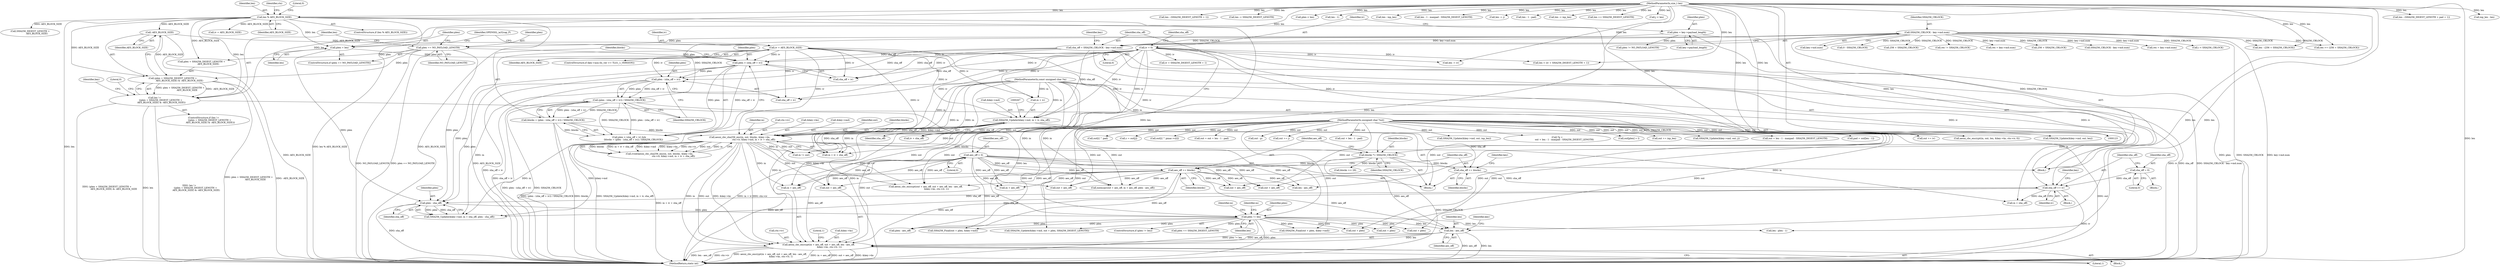digraph "0_openssl_68595c0c2886e7942a14f98c17a55a88afb6c292_0@pointer" {
"1000442" [label="(Call,aesni_cbc_encrypt(in + aes_off, out + aes_off, len - aes_off,\n                              &key->ks, ctx->iv, 1))"];
"1000126" [label="(MethodParameterIn,const unsigned char *in)"];
"1000268" [label="(Call,aesni_cbc_sha256_enc(in, out, blocks, &key->ks,\n                                       ctx->iv, &key->md, in + iv + sha_off))"];
"1000125" [label="(MethodParameterIn,unsigned char *out)"];
"1000247" [label="(Call,blocks = (plen - (sha_off + iv)) / SHA256_CBLOCK)"];
"1000249" [label="(Call,(plen - (sha_off + iv)) / SHA256_CBLOCK)"];
"1000250" [label="(Call,plen - (sha_off + iv))"];
"1000242" [label="(Call,plen > (sha_off + iv))"];
"1000183" [label="(Call,plen = len)"];
"1000169" [label="(Call,len % AES_BLOCK_SIZE)"];
"1000127" [label="(MethodParameterIn,size_t len)"];
"1000180" [label="(Call,plen == NO_PAYLOAD_LENGTH)"];
"1000136" [label="(Call,plen = key->payload_length)"];
"1000154" [label="(Call,sha_off = SHA256_CBLOCK - key->md.num)"];
"1000156" [label="(Call,SHA256_CBLOCK - key->md.num)"];
"1000209" [label="(Call,iv = AES_BLOCK_SIZE)"];
"1000196" [label="(Call,-AES_BLOCK_SIZE)"];
"1000142" [label="(Call,iv = 0)"];
"1000257" [label="(Call,SHA256_Update(&key->md, in + iv, sha_off))"];
"1000291" [label="(Call,aes_off += blocks)"];
"1000288" [label="(Call,blocks *= SHA256_CBLOCK)"];
"1000150" [label="(Call,aes_off = 0)"];
"1000449" [label="(Call,len - aes_off)"];
"1000351" [label="(Call,plen != len)"];
"1000347" [label="(Call,plen - sha_off)"];
"1000336" [label="(Call,sha_off += iv)"];
"1000333" [label="(Call,sha_off = 0)"];
"1000294" [label="(Call,sha_off += blocks)"];
"1000188" [label="(Call,len !=\n                 ((plen + SHA256_DIGEST_LENGTH +\n                   AES_BLOCK_SIZE) & -AES_BLOCK_SIZE))"];
"1000190" [label="(Call,(plen + SHA256_DIGEST_LENGTH +\n                   AES_BLOCK_SIZE) & -AES_BLOCK_SIZE)"];
"1000691" [label="(Call,len >= (256 + SHA256_CBLOCK))"];
"1000188" [label="(Call,len !=\n                 ((plen + SHA256_DIGEST_LENGTH +\n                   AES_BLOCK_SIZE) & -AES_BLOCK_SIZE))"];
"1000393" [label="(Call,SHA256_Final(out + plen, &key->md))"];
"1000724" [label="(Call,out += j)"];
"1000303" [label="(Call,blocks >> 29)"];
"1000183" [label="(Call,plen = len)"];
"1000266" [label="(Call,(void)aesni_cbc_sha256_enc(in, out, blocks, &key->ks,\n                                       ctx->iv, &key->md, in + iv + sha_off))"];
"1000262" [label="(Call,in + iv)"];
"1000693" [label="(Call,256 + SHA256_CBLOCK)"];
"1000454" [label="(Identifier,key)"];
"1000205" [label="(Identifier,key)"];
"1000443" [label="(Call,in + aes_off)"];
"1000291" [label="(Call,aes_off += blocks)"];
"1000347" [label="(Call,plen - sha_off)"];
"1000125" [label="(MethodParameterIn,unsigned char *out)"];
"1000634" [label="(Call,len - (SHA256_DIGEST_LENGTH + pad + 1))"];
"1000369" [label="(Call,SHA256_Final(out + plen, &key->md))"];
"1000285" [label="(Call,iv + sha_off)"];
"1000199" [label="(Literal,0)"];
"1000446" [label="(Call,out + aes_off)"];
"1001943" [label="(Literal,1)"];
"1000426" [label="(Call,out + aes_off)"];
"1000257" [label="(Call,SHA256_Update(&key->md, in + iv, sha_off))"];
"1000646" [label="(Call,inp_len - len)"];
"1000300" [label="(Identifier,key)"];
"1000270" [label="(Identifier,out)"];
"1001887" [label="(Call,out + len - 1 - pad)"];
"1000363" [label="(Call,in + aes_off)"];
"1000595" [label="(Call,len - (SHA256_DIGEST_LENGTH + 1))"];
"1000128" [label="(Block,)"];
"1000350" [label="(ControlStructure,if (plen != len))"];
"1000271" [label="(Identifier,blocks)"];
"1000290" [label="(Identifier,SHA256_CBLOCK)"];
"1000211" [label="(Identifier,AES_BLOCK_SIZE)"];
"1000256" [label="(Block,)"];
"1000407" [label="(Call,len - plen - 1)"];
"1000143" [label="(Identifier,iv)"];
"1000250" [label="(Call,plen - (sha_off + iv))"];
"1000565" [label="(Call,iv + SHA256_DIGEST_LENGTH + 1)"];
"1000352" [label="(Identifier,plen)"];
"1000356" [label="(Call,in != out)"];
"1000573" [label="(Call,SHA256_Update(&key->md, out, inp_len))"];
"1000293" [label="(Identifier,blocks)"];
"1000563" [label="(Call,len < (iv + SHA256_DIGEST_LENGTH + 1))"];
"1000258" [label="(Call,&key->md)"];
"1000687" [label="(Call,len -= SHA256_DIGEST_LENGTH)"];
"1000180" [label="(Call,plen == NO_PAYLOAD_LENGTH)"];
"1000412" [label="(Call,plen < len)"];
"1000292" [label="(Identifier,aes_off)"];
"1000127" [label="(MethodParameterIn,size_t len)"];
"1000269" [label="(Identifier,in)"];
"1000241" [label="(Call,plen > (sha_off + iv) &&\n            (blocks = (plen - (sha_off + iv)) / SHA256_CBLOCK))"];
"1000534" [label="(Call,iv = AES_BLOCK_SIZE)"];
"1000590" [label="(Call,len - 1)"];
"1000151" [label="(Identifier,aes_off)"];
"1000255" [label="(Identifier,SHA256_CBLOCK)"];
"1000335" [label="(Literal,0)"];
"1000333" [label="(Call,sha_off = 0)"];
"1000459" [label="(Literal,1)"];
"1000359" [label="(Call,memcpy(out + aes_off, in + aes_off, plen - aes_off))"];
"1000450" [label="(Identifier,len)"];
"1000710" [label="(Call,SHA256_CBLOCK - key->md.num)"];
"1000384" [label="(Call,SHA256_Update(&key->md, out + plen, SHA256_DIGEST_LENGTH))"];
"1000493" [label="(Call,plen != NO_PAYLOAD_LENGTH)"];
"1000289" [label="(Identifier,blocks)"];
"1000348" [label="(Identifier,plen)"];
"1000181" [label="(Identifier,plen)"];
"1000185" [label="(Identifier,len)"];
"1000249" [label="(Call,(plen - (sha_off + iv)) / SHA256_CBLOCK)"];
"1000137" [label="(Identifier,plen)"];
"1000370" [label="(Call,out + plen)"];
"1001663" [label="(Call,len - inp_len)"];
"1000276" [label="(Call,ctx->iv)"];
"1000429" [label="(Call,len - aes_off)"];
"1001739" [label="(Call,len - 1 - maxpad - SHA256_DIGEST_LENGTH)"];
"1000294" [label="(Call,sha_off += blocks)"];
"1000165" [label="(Identifier,key)"];
"1000171" [label="(Identifier,AES_BLOCK_SIZE)"];
"1001735" [label="(Call,*p =\n                    out + len - 1 - maxpad - SHA256_DIGEST_LENGTH)"];
"1000366" [label="(Call,plen - aes_off)"];
"1000580" [label="(Call,out += iv)"];
"1000417" [label="(Call,out[plen] = l)"];
"1000394" [label="(Call,out + plen)"];
"1000342" [label="(Identifier,key)"];
"1000243" [label="(Identifier,plen)"];
"1000288" [label="(Call,blocks *= SHA256_CBLOCK)"];
"1001727" [label="(Call,out += inp_len)"];
"1000147" [label="(Identifier,sha_off)"];
"1000216" [label="(Identifier,OPENSSL_ia32cap_P)"];
"1000242" [label="(Call,plen > (sha_off + iv))"];
"1000244" [label="(Call,sha_off + iv)"];
"1000401" [label="(Call,plen += SHA256_DIGEST_LENGTH)"];
"1000168" [label="(ControlStructure,if (len % AES_BLOCK_SIZE))"];
"1000583" [label="(Call,len -= iv)"];
"1000853" [label="(Call,res = key->md.num)"];
"1000349" [label="(Identifier,sha_off)"];
"1000452" [label="(Call,&key->ks)"];
"1000423" [label="(Call,out + aes_off)"];
"1000444" [label="(Identifier,in)"];
"1000248" [label="(Identifier,blocks)"];
"1000170" [label="(Identifier,len)"];
"1000190" [label="(Call,(plen + SHA256_DIGEST_LENGTH +\n                   AES_BLOCK_SIZE) & -AES_BLOCK_SIZE)"];
"1001099" [label="(Call,i < SHA256_CBLOCK)"];
"1000158" [label="(Call,key->md.num)"];
"1001935" [label="(Call,SHA256_Update(&key->md, out, len))"];
"1000144" [label="(Literal,0)"];
"1000353" [label="(Identifier,len)"];
"1000449" [label="(Call,len - aes_off)"];
"1000193" [label="(Call,SHA256_DIGEST_LENGTH +\n                   AES_BLOCK_SIZE)"];
"1000178" [label="(Block,)"];
"1000389" [label="(Call,out + plen)"];
"1000727" [label="(Call,len -= j)"];
"1000705" [label="(Call,0 - SHA256_CBLOCK)"];
"1000138" [label="(Call,key->payload_length)"];
"1000272" [label="(Call,&key->ks)"];
"1000142" [label="(Call,iv = 0)"];
"1000717" [label="(Call,SHA256_Update(&key->md, out, j))"];
"1000295" [label="(Identifier,sha_off)"];
"1001737" [label="(Call,out + len - 1 - maxpad - SHA256_DIGEST_LENGTH)"];
"1000251" [label="(Identifier,plen)"];
"1000169" [label="(Call,len % AES_BLOCK_SIZE)"];
"1000451" [label="(Identifier,aes_off)"];
"1000360" [label="(Call,out + aes_off)"];
"1000702" [label="(Call,256 + SHA256_CBLOCK)"];
"1000700" [label="(Call,len - (256 + SHA256_CBLOCK))"];
"1000176" [label="(Identifier,ctx)"];
"1001889" [label="(Call,len - 1 - pad)"];
"1000586" [label="(Call,pad = out[len - 1])"];
"1000918" [label="(Call,res != SHA256_CBLOCK)"];
"1001944" [label="(MethodReturn,static int)"];
"1000283" [label="(Call,in + iv + sha_off)"];
"1001909" [label="(Call,out[i] ^ pad)"];
"1000210" [label="(Identifier,iv)"];
"1001730" [label="(Call,len -= inp_len)"];
"1001625" [label="(Call,res = key->md.num)"];
"1000150" [label="(Call,aes_off = 0)"];
"1001622" [label="(Call,len += SHA256_DIGEST_LENGTH)"];
"1000201" [label="(ControlStructure,if (key->aux.tls_ver >= TLS1_1_VERSION))"];
"1000268" [label="(Call,aesni_cbc_sha256_enc(in, out, blocks, &key->ks,\n                                       ctx->iv, &key->md, in + iv + sha_off))"];
"1000296" [label="(Identifier,blocks)"];
"1000265" [label="(Identifier,sha_off)"];
"1000357" [label="(Identifier,in)"];
"1000197" [label="(Identifier,AES_BLOCK_SIZE)"];
"1000870" [label="(Call,c = out[j])"];
"1000209" [label="(Call,iv = AES_BLOCK_SIZE)"];
"1000442" [label="(Call,aesni_cbc_encrypt(in + aes_off, out + aes_off, len - aes_off,\n                              &key->ks, ctx->iv, 1))"];
"1000157" [label="(Identifier,SHA256_CBLOCK)"];
"1000337" [label="(Identifier,sha_off)"];
"1000334" [label="(Identifier,sha_off)"];
"1000136" [label="(Call,plen = key->payload_length)"];
"1000863" [label="(Call,j < len)"];
"1000155" [label="(Identifier,sha_off)"];
"1000441" [label="(Block,)"];
"1000252" [label="(Call,sha_off + iv)"];
"1000187" [label="(ControlStructure,if (len !=\n                 ((plen + SHA256_DIGEST_LENGTH +\n                   AES_BLOCK_SIZE) & -AES_BLOCK_SIZE)))"];
"1000422" [label="(Call,aesni_cbc_encrypt(out + aes_off, out + aes_off, len - aes_off,\n                              &key->ks, ctx->iv, 1))"];
"1000126" [label="(MethodParameterIn,const unsigned char *in)"];
"1000184" [label="(Identifier,plen)"];
"1000553" [label="(Call,out[i] ^ pmac->c[i])"];
"1000344" [label="(Call,in + sha_off)"];
"1000480" [label="(Call,aesni_cbc_encrypt(in, out, len, &key->ks, ctx->iv, 0))"];
"1000456" [label="(Call,ctx->iv)"];
"1000336" [label="(Call,sha_off += iv)"];
"1001885" [label="(Call,out = out + len - 1 - pad)"];
"1000196" [label="(Call,-AES_BLOCK_SIZE)"];
"1000152" [label="(Literal,0)"];
"1000189" [label="(Identifier,len)"];
"1001749" [label="(Call,out - p)"];
"1000247" [label="(Call,blocks = (plen - (sha_off + iv)) / SHA256_CBLOCK)"];
"1000173" [label="(Literal,0)"];
"1000182" [label="(Identifier,NO_PAYLOAD_LENGTH)"];
"1000156" [label="(Call,SHA256_CBLOCK - key->md.num)"];
"1000279" [label="(Call,&key->md)"];
"1000332" [label="(Block,)"];
"1000191" [label="(Call,plen + SHA256_DIGEST_LENGTH +\n                   AES_BLOCK_SIZE)"];
"1000179" [label="(ControlStructure,if (plen == NO_PAYLOAD_LENGTH))"];
"1000339" [label="(Call,SHA256_Update(&key->md, in + sha_off, plen - sha_off))"];
"1000338" [label="(Identifier,iv)"];
"1000154" [label="(Call,sha_off = SHA256_CBLOCK - key->md.num)"];
"1000351" [label="(Call,plen != len)"];
"1000442" -> "1000441"  [label="AST: "];
"1000442" -> "1000459"  [label="CFG: "];
"1000443" -> "1000442"  [label="AST: "];
"1000446" -> "1000442"  [label="AST: "];
"1000449" -> "1000442"  [label="AST: "];
"1000452" -> "1000442"  [label="AST: "];
"1000456" -> "1000442"  [label="AST: "];
"1000459" -> "1000442"  [label="AST: "];
"1001943" -> "1000442"  [label="CFG: "];
"1000442" -> "1001944"  [label="DDG: aesni_cbc_encrypt(in + aes_off, out + aes_off, len - aes_off,\n                              &key->ks, ctx->iv, 1)"];
"1000442" -> "1001944"  [label="DDG: in + aes_off"];
"1000442" -> "1001944"  [label="DDG: out + aes_off"];
"1000442" -> "1001944"  [label="DDG: &key->ks"];
"1000442" -> "1001944"  [label="DDG: len - aes_off"];
"1000442" -> "1001944"  [label="DDG: ctx->iv"];
"1000126" -> "1000442"  [label="DDG: in"];
"1000268" -> "1000442"  [label="DDG: in"];
"1000268" -> "1000442"  [label="DDG: out"];
"1000268" -> "1000442"  [label="DDG: &key->ks"];
"1000268" -> "1000442"  [label="DDG: ctx->iv"];
"1000291" -> "1000442"  [label="DDG: aes_off"];
"1000150" -> "1000442"  [label="DDG: aes_off"];
"1000125" -> "1000442"  [label="DDG: out"];
"1000449" -> "1000442"  [label="DDG: len"];
"1000449" -> "1000442"  [label="DDG: aes_off"];
"1000126" -> "1000123"  [label="AST: "];
"1000126" -> "1001944"  [label="DDG: in"];
"1000126" -> "1000257"  [label="DDG: in"];
"1000126" -> "1000262"  [label="DDG: in"];
"1000126" -> "1000268"  [label="DDG: in"];
"1000126" -> "1000283"  [label="DDG: in"];
"1000126" -> "1000339"  [label="DDG: in"];
"1000126" -> "1000344"  [label="DDG: in"];
"1000126" -> "1000356"  [label="DDG: in"];
"1000126" -> "1000359"  [label="DDG: in"];
"1000126" -> "1000363"  [label="DDG: in"];
"1000126" -> "1000443"  [label="DDG: in"];
"1000126" -> "1000480"  [label="DDG: in"];
"1000268" -> "1000266"  [label="AST: "];
"1000268" -> "1000283"  [label="CFG: "];
"1000269" -> "1000268"  [label="AST: "];
"1000270" -> "1000268"  [label="AST: "];
"1000271" -> "1000268"  [label="AST: "];
"1000272" -> "1000268"  [label="AST: "];
"1000276" -> "1000268"  [label="AST: "];
"1000279" -> "1000268"  [label="AST: "];
"1000283" -> "1000268"  [label="AST: "];
"1000266" -> "1000268"  [label="CFG: "];
"1000268" -> "1001944"  [label="DDG: in + iv + sha_off"];
"1000268" -> "1000266"  [label="DDG: blocks"];
"1000268" -> "1000266"  [label="DDG: in + iv + sha_off"];
"1000268" -> "1000266"  [label="DDG: &key->md"];
"1000268" -> "1000266"  [label="DDG: &key->ks"];
"1000268" -> "1000266"  [label="DDG: ctx->iv"];
"1000268" -> "1000266"  [label="DDG: out"];
"1000268" -> "1000266"  [label="DDG: in"];
"1000125" -> "1000268"  [label="DDG: out"];
"1000247" -> "1000268"  [label="DDG: blocks"];
"1000257" -> "1000268"  [label="DDG: &key->md"];
"1000257" -> "1000268"  [label="DDG: sha_off"];
"1000209" -> "1000268"  [label="DDG: iv"];
"1000142" -> "1000268"  [label="DDG: iv"];
"1000268" -> "1000288"  [label="DDG: blocks"];
"1000268" -> "1000339"  [label="DDG: &key->md"];
"1000268" -> "1000339"  [label="DDG: in"];
"1000268" -> "1000344"  [label="DDG: in"];
"1000268" -> "1000356"  [label="DDG: in"];
"1000268" -> "1000356"  [label="DDG: out"];
"1000268" -> "1000422"  [label="DDG: &key->ks"];
"1000268" -> "1000422"  [label="DDG: ctx->iv"];
"1000268" -> "1000443"  [label="DDG: in"];
"1000268" -> "1000446"  [label="DDG: out"];
"1000125" -> "1000123"  [label="AST: "];
"1000125" -> "1001944"  [label="DDG: out"];
"1000125" -> "1000356"  [label="DDG: out"];
"1000125" -> "1000359"  [label="DDG: out"];
"1000125" -> "1000360"  [label="DDG: out"];
"1000125" -> "1000369"  [label="DDG: out"];
"1000125" -> "1000370"  [label="DDG: out"];
"1000125" -> "1000384"  [label="DDG: out"];
"1000125" -> "1000389"  [label="DDG: out"];
"1000125" -> "1000393"  [label="DDG: out"];
"1000125" -> "1000394"  [label="DDG: out"];
"1000125" -> "1000417"  [label="DDG: out"];
"1000125" -> "1000422"  [label="DDG: out"];
"1000125" -> "1000423"  [label="DDG: out"];
"1000125" -> "1000426"  [label="DDG: out"];
"1000125" -> "1000446"  [label="DDG: out"];
"1000125" -> "1000480"  [label="DDG: out"];
"1000125" -> "1000553"  [label="DDG: out"];
"1000125" -> "1000573"  [label="DDG: out"];
"1000125" -> "1000580"  [label="DDG: out"];
"1000125" -> "1000586"  [label="DDG: out"];
"1000125" -> "1000717"  [label="DDG: out"];
"1000125" -> "1000724"  [label="DDG: out"];
"1000125" -> "1000870"  [label="DDG: out"];
"1000125" -> "1001727"  [label="DDG: out"];
"1000125" -> "1001735"  [label="DDG: out"];
"1000125" -> "1001737"  [label="DDG: out"];
"1000125" -> "1001749"  [label="DDG: out"];
"1000125" -> "1001885"  [label="DDG: out"];
"1000125" -> "1001887"  [label="DDG: out"];
"1000125" -> "1001909"  [label="DDG: out"];
"1000125" -> "1001935"  [label="DDG: out"];
"1000247" -> "1000241"  [label="AST: "];
"1000247" -> "1000249"  [label="CFG: "];
"1000248" -> "1000247"  [label="AST: "];
"1000249" -> "1000247"  [label="AST: "];
"1000241" -> "1000247"  [label="CFG: "];
"1000247" -> "1001944"  [label="DDG: blocks"];
"1000247" -> "1001944"  [label="DDG: (plen - (sha_off + iv)) / SHA256_CBLOCK"];
"1000247" -> "1000241"  [label="DDG: blocks"];
"1000249" -> "1000247"  [label="DDG: plen - (sha_off + iv)"];
"1000249" -> "1000247"  [label="DDG: SHA256_CBLOCK"];
"1000249" -> "1000255"  [label="CFG: "];
"1000250" -> "1000249"  [label="AST: "];
"1000255" -> "1000249"  [label="AST: "];
"1000249" -> "1001944"  [label="DDG: SHA256_CBLOCK"];
"1000249" -> "1001944"  [label="DDG: plen - (sha_off + iv)"];
"1000249" -> "1000241"  [label="DDG: plen - (sha_off + iv)"];
"1000249" -> "1000241"  [label="DDG: SHA256_CBLOCK"];
"1000250" -> "1000249"  [label="DDG: plen"];
"1000250" -> "1000249"  [label="DDG: sha_off + iv"];
"1000156" -> "1000249"  [label="DDG: SHA256_CBLOCK"];
"1000249" -> "1000288"  [label="DDG: SHA256_CBLOCK"];
"1000250" -> "1000252"  [label="CFG: "];
"1000251" -> "1000250"  [label="AST: "];
"1000252" -> "1000250"  [label="AST: "];
"1000255" -> "1000250"  [label="CFG: "];
"1000250" -> "1001944"  [label="DDG: sha_off + iv"];
"1000242" -> "1000250"  [label="DDG: plen"];
"1000154" -> "1000250"  [label="DDG: sha_off"];
"1000209" -> "1000250"  [label="DDG: iv"];
"1000142" -> "1000250"  [label="DDG: iv"];
"1000250" -> "1000347"  [label="DDG: plen"];
"1000242" -> "1000241"  [label="AST: "];
"1000242" -> "1000244"  [label="CFG: "];
"1000243" -> "1000242"  [label="AST: "];
"1000244" -> "1000242"  [label="AST: "];
"1000248" -> "1000242"  [label="CFG: "];
"1000241" -> "1000242"  [label="CFG: "];
"1000242" -> "1001944"  [label="DDG: sha_off + iv"];
"1000242" -> "1000241"  [label="DDG: plen"];
"1000242" -> "1000241"  [label="DDG: sha_off + iv"];
"1000183" -> "1000242"  [label="DDG: plen"];
"1000180" -> "1000242"  [label="DDG: plen"];
"1000154" -> "1000242"  [label="DDG: sha_off"];
"1000209" -> "1000242"  [label="DDG: iv"];
"1000142" -> "1000242"  [label="DDG: iv"];
"1000242" -> "1000347"  [label="DDG: plen"];
"1000183" -> "1000179"  [label="AST: "];
"1000183" -> "1000185"  [label="CFG: "];
"1000184" -> "1000183"  [label="AST: "];
"1000185" -> "1000183"  [label="AST: "];
"1000216" -> "1000183"  [label="CFG: "];
"1000169" -> "1000183"  [label="DDG: len"];
"1000127" -> "1000183"  [label="DDG: len"];
"1000183" -> "1000347"  [label="DDG: plen"];
"1000169" -> "1000168"  [label="AST: "];
"1000169" -> "1000171"  [label="CFG: "];
"1000170" -> "1000169"  [label="AST: "];
"1000171" -> "1000169"  [label="AST: "];
"1000173" -> "1000169"  [label="CFG: "];
"1000176" -> "1000169"  [label="CFG: "];
"1000169" -> "1001944"  [label="DDG: len % AES_BLOCK_SIZE"];
"1000169" -> "1001944"  [label="DDG: AES_BLOCK_SIZE"];
"1000169" -> "1001944"  [label="DDG: len"];
"1000127" -> "1000169"  [label="DDG: len"];
"1000169" -> "1000188"  [label="DDG: len"];
"1000169" -> "1000190"  [label="DDG: AES_BLOCK_SIZE"];
"1000169" -> "1000191"  [label="DDG: AES_BLOCK_SIZE"];
"1000169" -> "1000193"  [label="DDG: AES_BLOCK_SIZE"];
"1000169" -> "1000196"  [label="DDG: AES_BLOCK_SIZE"];
"1000169" -> "1000351"  [label="DDG: len"];
"1000169" -> "1000480"  [label="DDG: len"];
"1000169" -> "1000534"  [label="DDG: AES_BLOCK_SIZE"];
"1000127" -> "1000123"  [label="AST: "];
"1000127" -> "1001944"  [label="DDG: len"];
"1000127" -> "1000188"  [label="DDG: len"];
"1000127" -> "1000351"  [label="DDG: len"];
"1000127" -> "1000407"  [label="DDG: len"];
"1000127" -> "1000412"  [label="DDG: len"];
"1000127" -> "1000429"  [label="DDG: len"];
"1000127" -> "1000449"  [label="DDG: len"];
"1000127" -> "1000480"  [label="DDG: len"];
"1000127" -> "1000563"  [label="DDG: len"];
"1000127" -> "1000583"  [label="DDG: len"];
"1000127" -> "1000590"  [label="DDG: len"];
"1000127" -> "1000595"  [label="DDG: len"];
"1000127" -> "1000634"  [label="DDG: len"];
"1000127" -> "1000646"  [label="DDG: len"];
"1000127" -> "1000687"  [label="DDG: len"];
"1000127" -> "1000691"  [label="DDG: len"];
"1000127" -> "1000700"  [label="DDG: len"];
"1000127" -> "1000727"  [label="DDG: len"];
"1000127" -> "1000863"  [label="DDG: len"];
"1000127" -> "1001622"  [label="DDG: len"];
"1000127" -> "1001663"  [label="DDG: len"];
"1000127" -> "1001730"  [label="DDG: len"];
"1000127" -> "1001739"  [label="DDG: len"];
"1000127" -> "1001889"  [label="DDG: len"];
"1000127" -> "1001935"  [label="DDG: len"];
"1000180" -> "1000179"  [label="AST: "];
"1000180" -> "1000182"  [label="CFG: "];
"1000181" -> "1000180"  [label="AST: "];
"1000182" -> "1000180"  [label="AST: "];
"1000184" -> "1000180"  [label="CFG: "];
"1000189" -> "1000180"  [label="CFG: "];
"1000180" -> "1001944"  [label="DDG: NO_PAYLOAD_LENGTH"];
"1000180" -> "1001944"  [label="DDG: plen == NO_PAYLOAD_LENGTH"];
"1000136" -> "1000180"  [label="DDG: plen"];
"1000180" -> "1000190"  [label="DDG: plen"];
"1000180" -> "1000191"  [label="DDG: plen"];
"1000180" -> "1000347"  [label="DDG: plen"];
"1000136" -> "1000128"  [label="AST: "];
"1000136" -> "1000138"  [label="CFG: "];
"1000137" -> "1000136"  [label="AST: "];
"1000138" -> "1000136"  [label="AST: "];
"1000143" -> "1000136"  [label="CFG: "];
"1000136" -> "1001944"  [label="DDG: plen"];
"1000136" -> "1000493"  [label="DDG: plen"];
"1000154" -> "1000128"  [label="AST: "];
"1000154" -> "1000156"  [label="CFG: "];
"1000155" -> "1000154"  [label="AST: "];
"1000156" -> "1000154"  [label="AST: "];
"1000165" -> "1000154"  [label="CFG: "];
"1000154" -> "1001944"  [label="DDG: sha_off"];
"1000154" -> "1001944"  [label="DDG: SHA256_CBLOCK - key->md.num"];
"1000156" -> "1000154"  [label="DDG: SHA256_CBLOCK"];
"1000156" -> "1000154"  [label="DDG: key->md.num"];
"1000154" -> "1000244"  [label="DDG: sha_off"];
"1000154" -> "1000252"  [label="DDG: sha_off"];
"1000154" -> "1000257"  [label="DDG: sha_off"];
"1000156" -> "1000158"  [label="CFG: "];
"1000157" -> "1000156"  [label="AST: "];
"1000158" -> "1000156"  [label="AST: "];
"1000156" -> "1001944"  [label="DDG: SHA256_CBLOCK"];
"1000156" -> "1001944"  [label="DDG: key->md.num"];
"1000156" -> "1000288"  [label="DDG: SHA256_CBLOCK"];
"1000156" -> "1000691"  [label="DDG: SHA256_CBLOCK"];
"1000156" -> "1000693"  [label="DDG: SHA256_CBLOCK"];
"1000156" -> "1000700"  [label="DDG: SHA256_CBLOCK"];
"1000156" -> "1000702"  [label="DDG: SHA256_CBLOCK"];
"1000156" -> "1000705"  [label="DDG: SHA256_CBLOCK"];
"1000156" -> "1000710"  [label="DDG: key->md.num"];
"1000156" -> "1000853"  [label="DDG: key->md.num"];
"1000156" -> "1000918"  [label="DDG: SHA256_CBLOCK"];
"1000156" -> "1001099"  [label="DDG: SHA256_CBLOCK"];
"1000156" -> "1001625"  [label="DDG: key->md.num"];
"1000209" -> "1000201"  [label="AST: "];
"1000209" -> "1000211"  [label="CFG: "];
"1000210" -> "1000209"  [label="AST: "];
"1000211" -> "1000209"  [label="AST: "];
"1000216" -> "1000209"  [label="CFG: "];
"1000209" -> "1001944"  [label="DDG: AES_BLOCK_SIZE"];
"1000196" -> "1000209"  [label="DDG: AES_BLOCK_SIZE"];
"1000209" -> "1000244"  [label="DDG: iv"];
"1000209" -> "1000252"  [label="DDG: iv"];
"1000209" -> "1000257"  [label="DDG: iv"];
"1000209" -> "1000262"  [label="DDG: iv"];
"1000209" -> "1000283"  [label="DDG: iv"];
"1000209" -> "1000285"  [label="DDG: iv"];
"1000209" -> "1000336"  [label="DDG: iv"];
"1000196" -> "1000190"  [label="AST: "];
"1000196" -> "1000197"  [label="CFG: "];
"1000197" -> "1000196"  [label="AST: "];
"1000190" -> "1000196"  [label="CFG: "];
"1000196" -> "1001944"  [label="DDG: AES_BLOCK_SIZE"];
"1000196" -> "1000190"  [label="DDG: AES_BLOCK_SIZE"];
"1000142" -> "1000128"  [label="AST: "];
"1000142" -> "1000144"  [label="CFG: "];
"1000143" -> "1000142"  [label="AST: "];
"1000144" -> "1000142"  [label="AST: "];
"1000147" -> "1000142"  [label="CFG: "];
"1000142" -> "1001944"  [label="DDG: iv"];
"1000142" -> "1000244"  [label="DDG: iv"];
"1000142" -> "1000252"  [label="DDG: iv"];
"1000142" -> "1000257"  [label="DDG: iv"];
"1000142" -> "1000262"  [label="DDG: iv"];
"1000142" -> "1000283"  [label="DDG: iv"];
"1000142" -> "1000285"  [label="DDG: iv"];
"1000142" -> "1000336"  [label="DDG: iv"];
"1000142" -> "1000563"  [label="DDG: iv"];
"1000142" -> "1000565"  [label="DDG: iv"];
"1000142" -> "1000580"  [label="DDG: iv"];
"1000142" -> "1000583"  [label="DDG: iv"];
"1000257" -> "1000256"  [label="AST: "];
"1000257" -> "1000265"  [label="CFG: "];
"1000258" -> "1000257"  [label="AST: "];
"1000262" -> "1000257"  [label="AST: "];
"1000265" -> "1000257"  [label="AST: "];
"1000267" -> "1000257"  [label="CFG: "];
"1000257" -> "1001944"  [label="DDG: in + iv"];
"1000257" -> "1001944"  [label="DDG: SHA256_Update(&key->md, in + iv, sha_off)"];
"1000257" -> "1000283"  [label="DDG: sha_off"];
"1000257" -> "1000285"  [label="DDG: sha_off"];
"1000257" -> "1000294"  [label="DDG: sha_off"];
"1000291" -> "1000256"  [label="AST: "];
"1000291" -> "1000293"  [label="CFG: "];
"1000292" -> "1000291"  [label="AST: "];
"1000293" -> "1000291"  [label="AST: "];
"1000295" -> "1000291"  [label="CFG: "];
"1000288" -> "1000291"  [label="DDG: blocks"];
"1000150" -> "1000291"  [label="DDG: aes_off"];
"1000291" -> "1000359"  [label="DDG: aes_off"];
"1000291" -> "1000360"  [label="DDG: aes_off"];
"1000291" -> "1000363"  [label="DDG: aes_off"];
"1000291" -> "1000366"  [label="DDG: aes_off"];
"1000291" -> "1000422"  [label="DDG: aes_off"];
"1000291" -> "1000423"  [label="DDG: aes_off"];
"1000291" -> "1000426"  [label="DDG: aes_off"];
"1000291" -> "1000429"  [label="DDG: aes_off"];
"1000291" -> "1000443"  [label="DDG: aes_off"];
"1000291" -> "1000446"  [label="DDG: aes_off"];
"1000291" -> "1000449"  [label="DDG: aes_off"];
"1000288" -> "1000256"  [label="AST: "];
"1000288" -> "1000290"  [label="CFG: "];
"1000289" -> "1000288"  [label="AST: "];
"1000290" -> "1000288"  [label="AST: "];
"1000292" -> "1000288"  [label="CFG: "];
"1000288" -> "1001944"  [label="DDG: SHA256_CBLOCK"];
"1000288" -> "1000294"  [label="DDG: blocks"];
"1000288" -> "1000303"  [label="DDG: blocks"];
"1000150" -> "1000128"  [label="AST: "];
"1000150" -> "1000152"  [label="CFG: "];
"1000151" -> "1000150"  [label="AST: "];
"1000152" -> "1000150"  [label="AST: "];
"1000155" -> "1000150"  [label="CFG: "];
"1000150" -> "1001944"  [label="DDG: aes_off"];
"1000150" -> "1000359"  [label="DDG: aes_off"];
"1000150" -> "1000360"  [label="DDG: aes_off"];
"1000150" -> "1000363"  [label="DDG: aes_off"];
"1000150" -> "1000366"  [label="DDG: aes_off"];
"1000150" -> "1000422"  [label="DDG: aes_off"];
"1000150" -> "1000423"  [label="DDG: aes_off"];
"1000150" -> "1000426"  [label="DDG: aes_off"];
"1000150" -> "1000429"  [label="DDG: aes_off"];
"1000150" -> "1000443"  [label="DDG: aes_off"];
"1000150" -> "1000446"  [label="DDG: aes_off"];
"1000150" -> "1000449"  [label="DDG: aes_off"];
"1000449" -> "1000451"  [label="CFG: "];
"1000450" -> "1000449"  [label="AST: "];
"1000451" -> "1000449"  [label="AST: "];
"1000454" -> "1000449"  [label="CFG: "];
"1000449" -> "1001944"  [label="DDG: len"];
"1000449" -> "1001944"  [label="DDG: aes_off"];
"1000351" -> "1000449"  [label="DDG: len"];
"1000351" -> "1000350"  [label="AST: "];
"1000351" -> "1000353"  [label="CFG: "];
"1000352" -> "1000351"  [label="AST: "];
"1000353" -> "1000351"  [label="AST: "];
"1000357" -> "1000351"  [label="CFG: "];
"1000444" -> "1000351"  [label="CFG: "];
"1000351" -> "1001944"  [label="DDG: plen != len"];
"1000351" -> "1001944"  [label="DDG: plen"];
"1000347" -> "1000351"  [label="DDG: plen"];
"1000188" -> "1000351"  [label="DDG: len"];
"1000351" -> "1000366"  [label="DDG: plen"];
"1000351" -> "1000369"  [label="DDG: plen"];
"1000351" -> "1000370"  [label="DDG: plen"];
"1000351" -> "1000384"  [label="DDG: plen"];
"1000351" -> "1000389"  [label="DDG: plen"];
"1000351" -> "1000393"  [label="DDG: plen"];
"1000351" -> "1000394"  [label="DDG: plen"];
"1000351" -> "1000401"  [label="DDG: plen"];
"1000351" -> "1000407"  [label="DDG: len"];
"1000347" -> "1000339"  [label="AST: "];
"1000347" -> "1000349"  [label="CFG: "];
"1000348" -> "1000347"  [label="AST: "];
"1000349" -> "1000347"  [label="AST: "];
"1000339" -> "1000347"  [label="CFG: "];
"1000347" -> "1001944"  [label="DDG: sha_off"];
"1000347" -> "1000339"  [label="DDG: plen"];
"1000347" -> "1000339"  [label="DDG: sha_off"];
"1000336" -> "1000347"  [label="DDG: sha_off"];
"1000336" -> "1000178"  [label="AST: "];
"1000336" -> "1000338"  [label="CFG: "];
"1000337" -> "1000336"  [label="AST: "];
"1000338" -> "1000336"  [label="AST: "];
"1000342" -> "1000336"  [label="CFG: "];
"1000336" -> "1001944"  [label="DDG: iv"];
"1000333" -> "1000336"  [label="DDG: sha_off"];
"1000294" -> "1000336"  [label="DDG: sha_off"];
"1000336" -> "1000339"  [label="DDG: sha_off"];
"1000336" -> "1000344"  [label="DDG: sha_off"];
"1000333" -> "1000332"  [label="AST: "];
"1000333" -> "1000335"  [label="CFG: "];
"1000334" -> "1000333"  [label="AST: "];
"1000335" -> "1000333"  [label="AST: "];
"1000337" -> "1000333"  [label="CFG: "];
"1000294" -> "1000256"  [label="AST: "];
"1000294" -> "1000296"  [label="CFG: "];
"1000295" -> "1000294"  [label="AST: "];
"1000296" -> "1000294"  [label="AST: "];
"1000300" -> "1000294"  [label="CFG: "];
"1000188" -> "1000187"  [label="AST: "];
"1000188" -> "1000190"  [label="CFG: "];
"1000189" -> "1000188"  [label="AST: "];
"1000190" -> "1000188"  [label="AST: "];
"1000199" -> "1000188"  [label="CFG: "];
"1000205" -> "1000188"  [label="CFG: "];
"1000188" -> "1001944"  [label="DDG: len !=\n                 ((plen + SHA256_DIGEST_LENGTH +\n                   AES_BLOCK_SIZE) & -AES_BLOCK_SIZE)"];
"1000188" -> "1001944"  [label="DDG: (plen + SHA256_DIGEST_LENGTH +\n                   AES_BLOCK_SIZE) & -AES_BLOCK_SIZE"];
"1000188" -> "1001944"  [label="DDG: len"];
"1000190" -> "1000188"  [label="DDG: plen + SHA256_DIGEST_LENGTH +\n                   AES_BLOCK_SIZE"];
"1000190" -> "1000188"  [label="DDG: -AES_BLOCK_SIZE"];
"1000191" -> "1000190"  [label="AST: "];
"1000190" -> "1001944"  [label="DDG: plen + SHA256_DIGEST_LENGTH +\n                   AES_BLOCK_SIZE"];
"1000190" -> "1001944"  [label="DDG: -AES_BLOCK_SIZE"];
}
